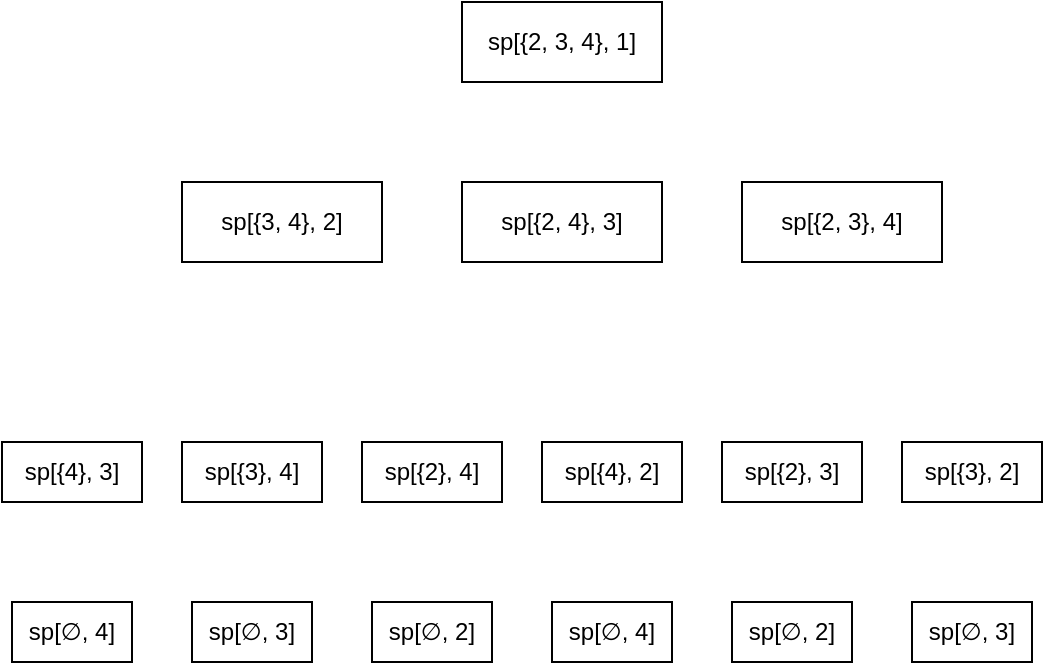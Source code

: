 <mxfile version="20.5.1" type="github">
  <diagram id="sUasWcrDuBd9ssfnBxm4" name="第 1 页">
    <mxGraphModel dx="1018" dy="658" grid="1" gridSize="10" guides="1" tooltips="1" connect="1" arrows="1" fold="1" page="1" pageScale="1" pageWidth="827" pageHeight="1169" math="0" shadow="0">
      <root>
        <mxCell id="0" />
        <mxCell id="1" parent="0" />
        <mxCell id="mwmjm3eAAF9vCACU9gLx-1" value="sp[{2, 3, 4}, 1]" style="rounded=0;whiteSpace=wrap;html=1;" vertex="1" parent="1">
          <mxGeometry x="350" y="130" width="100" height="40" as="geometry" />
        </mxCell>
        <mxCell id="mwmjm3eAAF9vCACU9gLx-2" value="sp[{3, 4}, 2]" style="rounded=0;whiteSpace=wrap;html=1;" vertex="1" parent="1">
          <mxGeometry x="210" y="220" width="100" height="40" as="geometry" />
        </mxCell>
        <mxCell id="mwmjm3eAAF9vCACU9gLx-3" value="sp[{2, 4}, 3]" style="rounded=0;whiteSpace=wrap;html=1;" vertex="1" parent="1">
          <mxGeometry x="350" y="220" width="100" height="40" as="geometry" />
        </mxCell>
        <mxCell id="mwmjm3eAAF9vCACU9gLx-4" value="sp[{2, 3}, 4]" style="rounded=0;whiteSpace=wrap;html=1;" vertex="1" parent="1">
          <mxGeometry x="490" y="220" width="100" height="40" as="geometry" />
        </mxCell>
        <mxCell id="mwmjm3eAAF9vCACU9gLx-5" value="sp[{4}, 3]" style="rounded=0;whiteSpace=wrap;html=1;" vertex="1" parent="1">
          <mxGeometry x="120" y="350" width="70" height="30" as="geometry" />
        </mxCell>
        <mxCell id="mwmjm3eAAF9vCACU9gLx-6" value="sp[{3}, 4]" style="rounded=0;whiteSpace=wrap;html=1;" vertex="1" parent="1">
          <mxGeometry x="210" y="350" width="70" height="30" as="geometry" />
        </mxCell>
        <mxCell id="mwmjm3eAAF9vCACU9gLx-7" value="sp[{2}, 4]" style="rounded=0;whiteSpace=wrap;html=1;" vertex="1" parent="1">
          <mxGeometry x="300" y="350" width="70" height="30" as="geometry" />
        </mxCell>
        <mxCell id="mwmjm3eAAF9vCACU9gLx-8" value="sp[{4}, 2]" style="rounded=0;whiteSpace=wrap;html=1;" vertex="1" parent="1">
          <mxGeometry x="390" y="350" width="70" height="30" as="geometry" />
        </mxCell>
        <mxCell id="mwmjm3eAAF9vCACU9gLx-9" value="sp[{2}, 3]" style="rounded=0;whiteSpace=wrap;html=1;" vertex="1" parent="1">
          <mxGeometry x="480" y="350" width="70" height="30" as="geometry" />
        </mxCell>
        <mxCell id="mwmjm3eAAF9vCACU9gLx-10" value="sp[{3}, 2]" style="rounded=0;whiteSpace=wrap;html=1;" vertex="1" parent="1">
          <mxGeometry x="570" y="350" width="70" height="30" as="geometry" />
        </mxCell>
        <mxCell id="mwmjm3eAAF9vCACU9gLx-11" value="sp[∅, 4]" style="rounded=0;whiteSpace=wrap;html=1;" vertex="1" parent="1">
          <mxGeometry x="125" y="430" width="60" height="30" as="geometry" />
        </mxCell>
        <mxCell id="mwmjm3eAAF9vCACU9gLx-12" value="sp[∅, 3]" style="rounded=0;whiteSpace=wrap;html=1;" vertex="1" parent="1">
          <mxGeometry x="215" y="430" width="60" height="30" as="geometry" />
        </mxCell>
        <mxCell id="mwmjm3eAAF9vCACU9gLx-13" value="sp[∅, 2]" style="rounded=0;whiteSpace=wrap;html=1;" vertex="1" parent="1">
          <mxGeometry x="305" y="430" width="60" height="30" as="geometry" />
        </mxCell>
        <mxCell id="mwmjm3eAAF9vCACU9gLx-14" value="sp[∅, 4]" style="rounded=0;whiteSpace=wrap;html=1;" vertex="1" parent="1">
          <mxGeometry x="395" y="430" width="60" height="30" as="geometry" />
        </mxCell>
        <mxCell id="mwmjm3eAAF9vCACU9gLx-15" value="sp[∅, 2]" style="rounded=0;whiteSpace=wrap;html=1;" vertex="1" parent="1">
          <mxGeometry x="485" y="430" width="60" height="30" as="geometry" />
        </mxCell>
        <mxCell id="mwmjm3eAAF9vCACU9gLx-16" value="sp[∅, 3]" style="rounded=0;whiteSpace=wrap;html=1;" vertex="1" parent="1">
          <mxGeometry x="575" y="430" width="60" height="30" as="geometry" />
        </mxCell>
      </root>
    </mxGraphModel>
  </diagram>
</mxfile>
